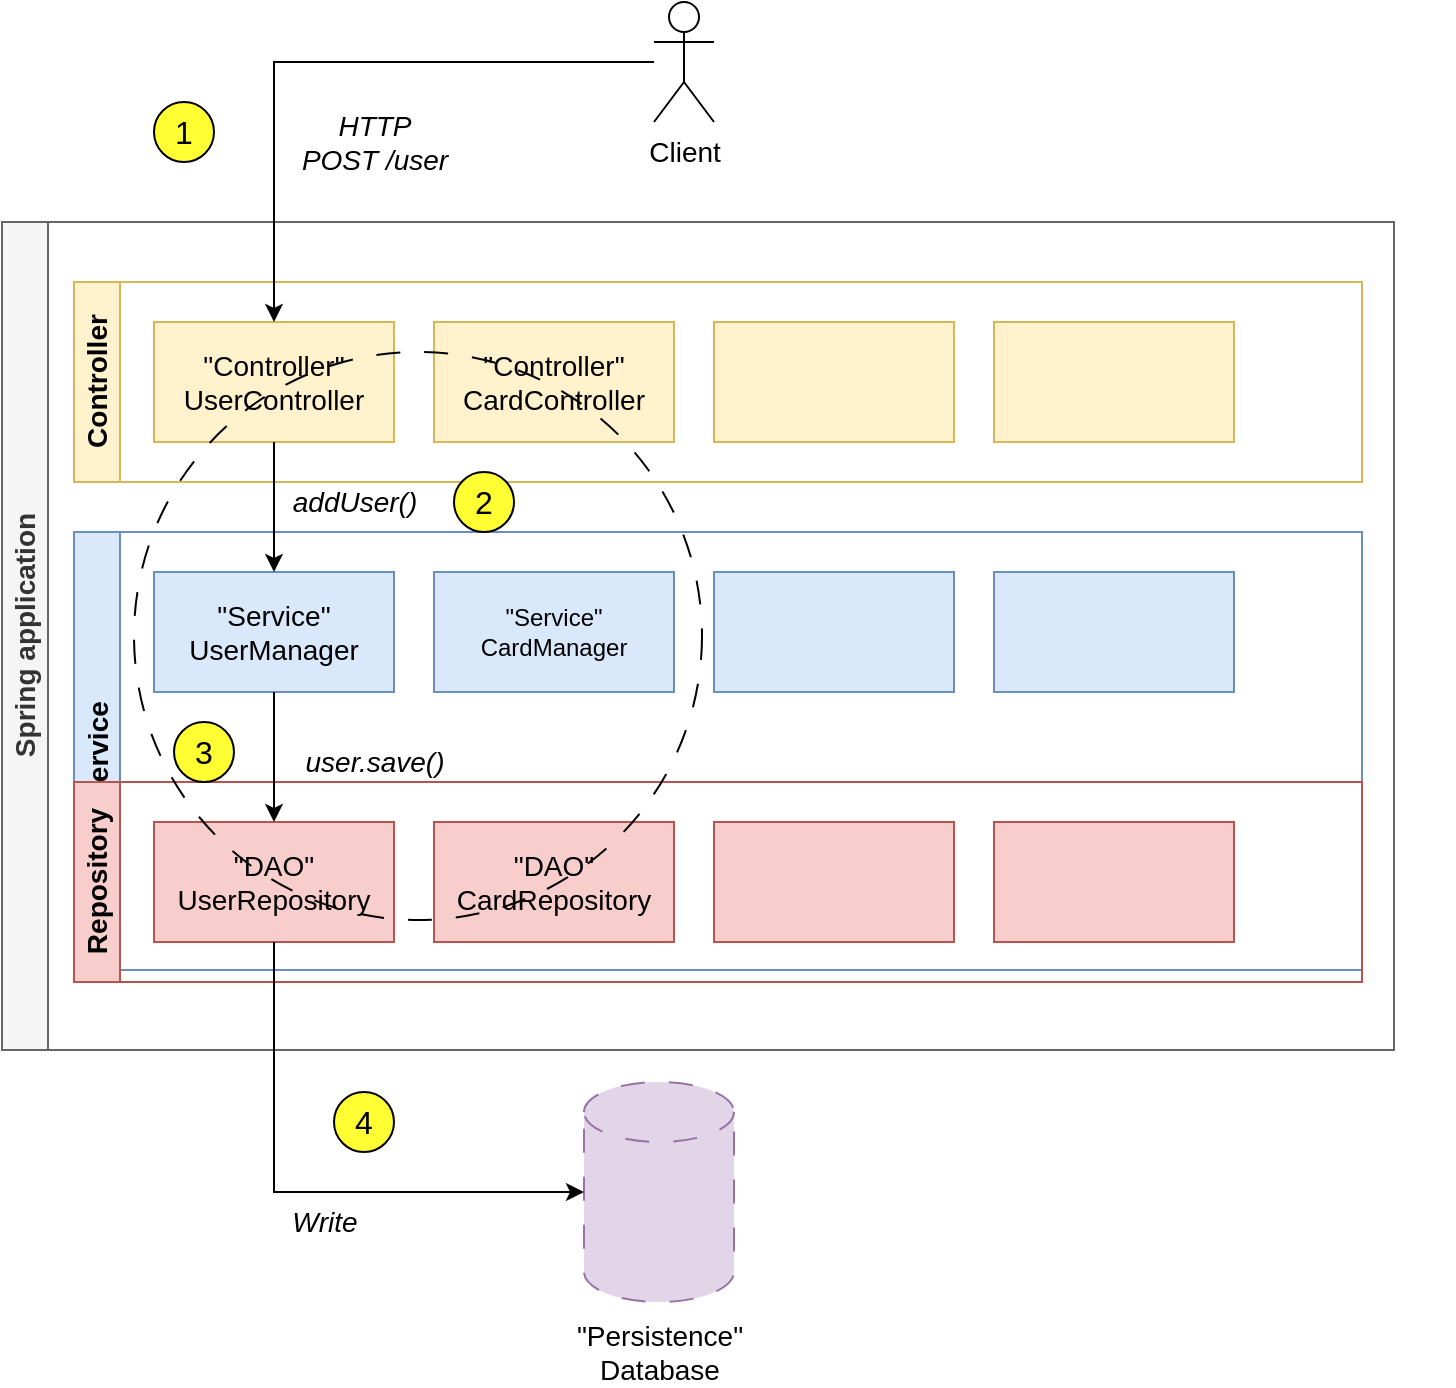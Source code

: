 <mxfile version="24.3.0" type="device">
  <diagram name="Page-1" id="xp30SCSEOxwQPhzISOvE">
    <mxGraphModel dx="1194" dy="678" grid="1" gridSize="10" guides="0" tooltips="1" connect="1" arrows="1" fold="1" page="1" pageScale="1" pageWidth="827" pageHeight="1169" math="0" shadow="0">
      <root>
        <mxCell id="0" />
        <mxCell id="1" parent="0" />
        <mxCell id="OPuG-rGd3lABJJKjpJ5O-2" value="&lt;font style=&quot;font-size: 14px;&quot;&gt;Spring application&lt;/font&gt;" style="swimlane;horizontal=0;whiteSpace=wrap;html=1;fillColor=#f5f5f5;strokeColor=#666666;fontColor=#333333;" vertex="1" parent="1">
          <mxGeometry x="194" y="120" width="696" height="414" as="geometry">
            <mxRectangle x="260" y="370" width="40" height="140" as="alternateBounds" />
          </mxGeometry>
        </mxCell>
        <mxCell id="OPuG-rGd3lABJJKjpJ5O-3" value="&lt;font style=&quot;font-size: 14px;&quot;&gt;Controller&lt;/font&gt;" style="swimlane;horizontal=0;whiteSpace=wrap;html=1;fillColor=#fff2cc;strokeColor=#d6b656;" vertex="1" parent="OPuG-rGd3lABJJKjpJ5O-2">
          <mxGeometry x="36" y="30" width="644" height="100" as="geometry" />
        </mxCell>
        <mxCell id="OPuG-rGd3lABJJKjpJ5O-16" value="&lt;div&gt;&lt;font style=&quot;font-size: 14px;&quot;&gt;&quot;Controller&quot;&lt;/font&gt;&lt;/div&gt;&lt;font style=&quot;font-size: 14px;&quot;&gt;UserController&lt;/font&gt;" style="rounded=0;whiteSpace=wrap;html=1;fillColor=#fff2cc;strokeColor=#d6b656;" vertex="1" parent="OPuG-rGd3lABJJKjpJ5O-3">
          <mxGeometry x="40" y="20" width="120" height="60" as="geometry" />
        </mxCell>
        <mxCell id="OPuG-rGd3lABJJKjpJ5O-17" value="&lt;div style=&quot;font-size: 14px;&quot;&gt;&lt;font style=&quot;font-size: 14px;&quot;&gt;&quot;Controller&quot;&lt;/font&gt;&lt;/div&gt;&lt;font style=&quot;font-size: 14px;&quot;&gt;CardController&lt;/font&gt;" style="rounded=0;whiteSpace=wrap;html=1;fillColor=#fff2cc;strokeColor=#d6b656;" vertex="1" parent="OPuG-rGd3lABJJKjpJ5O-3">
          <mxGeometry x="180" y="20" width="120" height="60" as="geometry" />
        </mxCell>
        <mxCell id="OPuG-rGd3lABJJKjpJ5O-18" value="" style="rounded=0;whiteSpace=wrap;html=1;fillColor=#fff2cc;strokeColor=#d6b656;" vertex="1" parent="OPuG-rGd3lABJJKjpJ5O-3">
          <mxGeometry x="320" y="20" width="120" height="60" as="geometry" />
        </mxCell>
        <mxCell id="OPuG-rGd3lABJJKjpJ5O-19" value="" style="rounded=0;whiteSpace=wrap;html=1;fillColor=#fff2cc;strokeColor=#d6b656;" vertex="1" parent="OPuG-rGd3lABJJKjpJ5O-3">
          <mxGeometry x="460" y="20" width="120" height="60" as="geometry" />
        </mxCell>
        <mxCell id="OPuG-rGd3lABJJKjpJ5O-4" value="&lt;font style=&quot;font-size: 14px;&quot;&gt;Service&lt;/font&gt;" style="swimlane;horizontal=0;whiteSpace=wrap;html=1;fillColor=#dae8fc;strokeColor=#6c8ebf;" vertex="1" parent="OPuG-rGd3lABJJKjpJ5O-2">
          <mxGeometry x="36" y="155" width="644" height="219" as="geometry" />
        </mxCell>
        <mxCell id="OPuG-rGd3lABJJKjpJ5O-10" value="&lt;div&gt;&lt;font style=&quot;font-size: 14px;&quot;&gt;&quot;Service&quot;&lt;/font&gt;&lt;/div&gt;&lt;font style=&quot;font-size: 14px;&quot;&gt;UserManager&lt;/font&gt;" style="rounded=0;whiteSpace=wrap;html=1;fillColor=#dae8fc;strokeColor=#6c8ebf;" vertex="1" parent="OPuG-rGd3lABJJKjpJ5O-4">
          <mxGeometry x="40" y="20" width="120" height="60" as="geometry" />
        </mxCell>
        <mxCell id="OPuG-rGd3lABJJKjpJ5O-11" value="&lt;div&gt;&quot;Service&quot;&lt;/div&gt;CardManager" style="rounded=0;whiteSpace=wrap;html=1;fillColor=#dae8fc;strokeColor=#6c8ebf;" vertex="1" parent="OPuG-rGd3lABJJKjpJ5O-4">
          <mxGeometry x="180" y="20" width="120" height="60" as="geometry" />
        </mxCell>
        <mxCell id="OPuG-rGd3lABJJKjpJ5O-12" value="" style="rounded=0;whiteSpace=wrap;html=1;fillColor=#dae8fc;strokeColor=#6c8ebf;" vertex="1" parent="OPuG-rGd3lABJJKjpJ5O-4">
          <mxGeometry x="320" y="20" width="120" height="60" as="geometry" />
        </mxCell>
        <mxCell id="OPuG-rGd3lABJJKjpJ5O-14" value="" style="rounded=0;whiteSpace=wrap;html=1;fillColor=#dae8fc;strokeColor=#6c8ebf;" vertex="1" parent="OPuG-rGd3lABJJKjpJ5O-4">
          <mxGeometry x="460" y="20" width="120" height="60" as="geometry" />
        </mxCell>
        <mxCell id="OPuG-rGd3lABJJKjpJ5O-5" value="&lt;font style=&quot;font-size: 14px;&quot;&gt;Repository&lt;/font&gt;" style="swimlane;horizontal=0;whiteSpace=wrap;html=1;fillColor=#f8cecc;strokeColor=#b85450;" vertex="1" parent="OPuG-rGd3lABJJKjpJ5O-2">
          <mxGeometry x="36" y="280" width="644" height="100" as="geometry" />
        </mxCell>
        <mxCell id="OPuG-rGd3lABJJKjpJ5O-6" value="&lt;div&gt;&lt;font style=&quot;font-size: 14px;&quot;&gt;&quot;DAO&quot;&lt;/font&gt;&lt;/div&gt;&lt;font style=&quot;font-size: 14px;&quot;&gt;UserRepository&lt;/font&gt;" style="rounded=0;whiteSpace=wrap;html=1;fillColor=#f8cecc;strokeColor=#b85450;" vertex="1" parent="OPuG-rGd3lABJJKjpJ5O-5">
          <mxGeometry x="40" y="20" width="120" height="60" as="geometry" />
        </mxCell>
        <mxCell id="OPuG-rGd3lABJJKjpJ5O-7" value="&lt;div&gt;&lt;font style=&quot;font-size: 14px;&quot;&gt;&quot;DAO&quot;&lt;/font&gt;&lt;/div&gt;&lt;font style=&quot;font-size: 14px;&quot;&gt;CardRepository&lt;/font&gt;" style="rounded=0;whiteSpace=wrap;html=1;fillColor=#f8cecc;strokeColor=#b85450;" vertex="1" parent="OPuG-rGd3lABJJKjpJ5O-5">
          <mxGeometry x="180" y="20" width="120" height="60" as="geometry" />
        </mxCell>
        <mxCell id="OPuG-rGd3lABJJKjpJ5O-13" value="" style="rounded=0;whiteSpace=wrap;html=1;fillColor=#f8cecc;strokeColor=#b85450;" vertex="1" parent="OPuG-rGd3lABJJKjpJ5O-5">
          <mxGeometry x="320" y="20" width="120" height="60" as="geometry" />
        </mxCell>
        <mxCell id="OPuG-rGd3lABJJKjpJ5O-15" value="" style="rounded=0;whiteSpace=wrap;html=1;fillColor=#f8cecc;strokeColor=#b85450;" vertex="1" parent="OPuG-rGd3lABJJKjpJ5O-5">
          <mxGeometry x="460" y="20" width="120" height="60" as="geometry" />
        </mxCell>
        <mxCell id="OPuG-rGd3lABJJKjpJ5O-33" style="edgeStyle=orthogonalEdgeStyle;rounded=0;orthogonalLoop=1;jettySize=auto;html=1;exitX=0.5;exitY=1;exitDx=0;exitDy=0;entryX=0.5;entryY=0;entryDx=0;entryDy=0;" edge="1" parent="OPuG-rGd3lABJJKjpJ5O-2" source="OPuG-rGd3lABJJKjpJ5O-16" target="OPuG-rGd3lABJJKjpJ5O-10">
          <mxGeometry relative="1" as="geometry" />
        </mxCell>
        <mxCell id="OPuG-rGd3lABJJKjpJ5O-35" value="&lt;font style=&quot;font-size: 14px;&quot;&gt;&lt;i&gt;addUser()&lt;/i&gt;&lt;/font&gt;" style="edgeLabel;html=1;align=center;verticalAlign=middle;resizable=0;points=[];" vertex="1" connectable="0" parent="OPuG-rGd3lABJJKjpJ5O-33">
          <mxGeometry x="-0.231" y="3" relative="1" as="geometry">
            <mxPoint x="37" y="5" as="offset" />
          </mxGeometry>
        </mxCell>
        <mxCell id="OPuG-rGd3lABJJKjpJ5O-36" style="edgeStyle=orthogonalEdgeStyle;rounded=0;orthogonalLoop=1;jettySize=auto;html=1;exitX=0.5;exitY=1;exitDx=0;exitDy=0;entryX=0.5;entryY=0;entryDx=0;entryDy=0;" edge="1" parent="OPuG-rGd3lABJJKjpJ5O-2" source="OPuG-rGd3lABJJKjpJ5O-10" target="OPuG-rGd3lABJJKjpJ5O-6">
          <mxGeometry relative="1" as="geometry" />
        </mxCell>
        <mxCell id="OPuG-rGd3lABJJKjpJ5O-37" value="&lt;font style=&quot;font-size: 14px;&quot;&gt;&lt;i&gt;user.save()&lt;/i&gt;&lt;/font&gt;" style="edgeLabel;html=1;align=center;verticalAlign=middle;resizable=0;points=[];" vertex="1" connectable="0" parent="OPuG-rGd3lABJJKjpJ5O-2">
          <mxGeometry x="186" y="270" as="geometry" />
        </mxCell>
        <mxCell id="OPuG-rGd3lABJJKjpJ5O-40" value="" style="ellipse;whiteSpace=wrap;html=1;aspect=fixed;fillColor=none;dashed=1;dashPattern=12 12;" vertex="1" parent="OPuG-rGd3lABJJKjpJ5O-2">
          <mxGeometry x="66" y="65" width="284" height="284" as="geometry" />
        </mxCell>
        <mxCell id="OPuG-rGd3lABJJKjpJ5O-45" value="&lt;font style=&quot;font-size: 16px;&quot;&gt;2&lt;/font&gt;" style="ellipse;whiteSpace=wrap;html=1;aspect=fixed;strokeColor=default;align=center;verticalAlign=middle;fontFamily=Helvetica;fontSize=12;fontColor=default;fillColor=#FFFF33;" vertex="1" parent="OPuG-rGd3lABJJKjpJ5O-2">
          <mxGeometry x="226" y="125" width="30" height="30" as="geometry" />
        </mxCell>
        <mxCell id="OPuG-rGd3lABJJKjpJ5O-46" value="&lt;span style=&quot;font-size: 16px;&quot;&gt;3&lt;/span&gt;" style="ellipse;whiteSpace=wrap;html=1;aspect=fixed;strokeColor=default;align=center;verticalAlign=middle;fontFamily=Helvetica;fontSize=12;fontColor=default;fillColor=#FFFF33;" vertex="1" parent="OPuG-rGd3lABJJKjpJ5O-2">
          <mxGeometry x="86" y="250" width="30" height="30" as="geometry" />
        </mxCell>
        <mxCell id="OPuG-rGd3lABJJKjpJ5O-32" style="edgeStyle=orthogonalEdgeStyle;rounded=0;orthogonalLoop=1;jettySize=auto;html=1;entryX=0.5;entryY=0;entryDx=0;entryDy=0;" edge="1" parent="1" source="OPuG-rGd3lABJJKjpJ5O-24" target="OPuG-rGd3lABJJKjpJ5O-16">
          <mxGeometry relative="1" as="geometry" />
        </mxCell>
        <mxCell id="OPuG-rGd3lABJJKjpJ5O-34" value="&lt;div&gt;&lt;font style=&quot;font-size: 14px;&quot;&gt;&lt;i&gt;HTTP&lt;/i&gt;&lt;/font&gt;&lt;/div&gt;&lt;font style=&quot;font-size: 14px;&quot;&gt;&lt;i&gt;POST /user&lt;/i&gt;&lt;/font&gt;" style="edgeLabel;html=1;align=center;verticalAlign=middle;resizable=0;points=[];" vertex="1" connectable="0" parent="OPuG-rGd3lABJJKjpJ5O-32">
          <mxGeometry x="0.434" y="1" relative="1" as="geometry">
            <mxPoint x="49" as="offset" />
          </mxGeometry>
        </mxCell>
        <mxCell id="OPuG-rGd3lABJJKjpJ5O-24" value="&lt;font style=&quot;font-size: 14px;&quot;&gt;Client&lt;/font&gt;" style="shape=umlActor;verticalLabelPosition=bottom;verticalAlign=top;html=1;outlineConnect=0;" vertex="1" parent="1">
          <mxGeometry x="520" y="10" width="30" height="60" as="geometry" />
        </mxCell>
        <mxCell id="OPuG-rGd3lABJJKjpJ5O-27" value="" style="shape=cylinder3;whiteSpace=wrap;html=1;boundedLbl=1;backgroundOutline=1;size=15;dashed=1;dashPattern=12 12;fillColor=#e1d5e7;strokeColor=#9673a6;" vertex="1" parent="1">
          <mxGeometry x="485" y="550" width="75" height="110" as="geometry" />
        </mxCell>
        <mxCell id="OPuG-rGd3lABJJKjpJ5O-28" value="&lt;div&gt;&lt;font style=&quot;font-size: 14px;&quot;&gt;&quot;Persistence&quot;&lt;/font&gt;&lt;/div&gt;&lt;font style=&quot;font-size: 14px;&quot;&gt;Database&lt;/font&gt;" style="text;html=1;align=center;verticalAlign=middle;whiteSpace=wrap;rounded=0;" vertex="1" parent="1">
          <mxGeometry x="458.75" y="670" width="127.5" height="30" as="geometry" />
        </mxCell>
        <mxCell id="OPuG-rGd3lABJJKjpJ5O-38" style="edgeStyle=orthogonalEdgeStyle;rounded=0;orthogonalLoop=1;jettySize=auto;html=1;exitX=0.5;exitY=1;exitDx=0;exitDy=0;entryX=0;entryY=0.5;entryDx=0;entryDy=0;entryPerimeter=0;" edge="1" parent="1" source="OPuG-rGd3lABJJKjpJ5O-6" target="OPuG-rGd3lABJJKjpJ5O-27">
          <mxGeometry relative="1" as="geometry" />
        </mxCell>
        <mxCell id="OPuG-rGd3lABJJKjpJ5O-39" value="&lt;font style=&quot;font-size: 14px;&quot;&gt;&lt;i&gt;Write&lt;/i&gt;&lt;/font&gt;" style="edgeLabel;html=1;align=center;verticalAlign=middle;resizable=0;points=[];" vertex="1" connectable="0" parent="OPuG-rGd3lABJJKjpJ5O-38">
          <mxGeometry x="0.131" y="1" relative="1" as="geometry">
            <mxPoint x="-9" y="16" as="offset" />
          </mxGeometry>
        </mxCell>
        <mxCell id="OPuG-rGd3lABJJKjpJ5O-42" value="" style="shape=image;verticalLabelPosition=bottom;labelBackgroundColor=default;verticalAlign=top;aspect=fixed;imageAspect=0;image=https://upload.wikimedia.org/wikipedia/commons/thumb/9/99/Unofficial_JavaScript_logo_2.svg/1200px-Unofficial_JavaScript_logo_2.svg.png;" vertex="1" parent="1">
          <mxGeometry x="580" y="60" width="30" height="30" as="geometry" />
        </mxCell>
        <mxCell id="OPuG-rGd3lABJJKjpJ5O-43" value="" style="shape=image;verticalLabelPosition=bottom;labelBackgroundColor=default;verticalAlign=top;aspect=fixed;imageAspect=0;image=https://ureachus.com/wp-content/uploads/2023/09/1_lJ32Bl-lHWmNMUSiSq17gQ.png;" vertex="1" parent="1">
          <mxGeometry x="575" y="24.55" width="40" height="30.91" as="geometry" />
        </mxCell>
        <mxCell id="OPuG-rGd3lABJJKjpJ5O-44" value="&lt;font style=&quot;font-size: 16px;&quot;&gt;1&lt;/font&gt;" style="ellipse;whiteSpace=wrap;html=1;aspect=fixed;strokeColor=default;align=center;verticalAlign=middle;fontFamily=Helvetica;fontSize=12;fontColor=default;fillColor=#FFFF33;" vertex="1" parent="1">
          <mxGeometry x="270" y="60" width="30" height="30" as="geometry" />
        </mxCell>
        <mxCell id="OPuG-rGd3lABJJKjpJ5O-47" value="&lt;span style=&quot;font-size: 16px;&quot;&gt;4&lt;/span&gt;" style="ellipse;whiteSpace=wrap;html=1;aspect=fixed;strokeColor=default;align=center;verticalAlign=middle;fontFamily=Helvetica;fontSize=12;fontColor=default;fillColor=#FFFF33;" vertex="1" parent="1">
          <mxGeometry x="360" y="555" width="30" height="30" as="geometry" />
        </mxCell>
        <mxCell id="OPuG-rGd3lABJJKjpJ5O-48" value="" style="shape=image;verticalLabelPosition=bottom;labelBackgroundColor=default;verticalAlign=top;aspect=fixed;imageAspect=0;image=https://static-00.iconduck.com/assets.00/spring-icon-2048x2045-yufnoc34.png;" vertex="1" parent="1">
          <mxGeometry x="840" y="70" width="80" height="79.87" as="geometry" />
        </mxCell>
      </root>
    </mxGraphModel>
  </diagram>
</mxfile>
